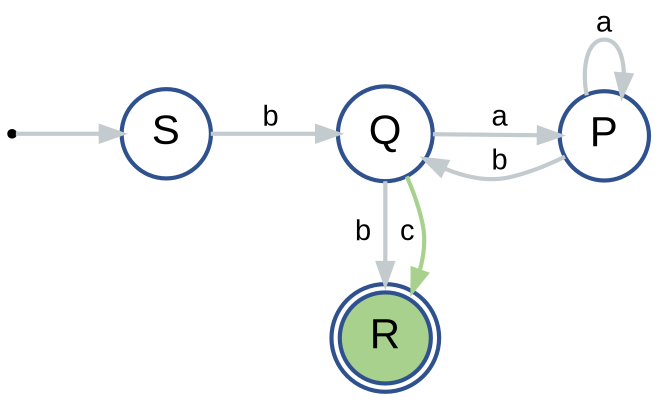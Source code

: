 digraph G {

  graph [
    forcelabels=true;
    bgcolor = white,
    fontsize = 20,
    style = "filled",
    rankdir = LR,
    overlap = false;
    splines = true,
    ranksep = 0.7,
    nodesep = 0.35,
  ];
  
  node [
    style = "solid,bold,filled",
    fontsize = 20,
    shape=circle,
    fontname = "Arial",
    color = "#2f528f",
    fillcolor=white,
  ];
  
  edge [
    style = "solid,bold",
    fontsize = 14,
    fontcolor = black,
    fontname = "Arial",
    color = "#c3cbcf",
    labelfloat = false,
    labeldistance = 0.5,
    labelangle = 90
    arrowhead = normal
  ];
  

  # NODES

  o [style=solid,color=black,fillcolor=black,shape=point];

  P;

  Q;

  R[shape = doublecircle,fillcolor="#a9d18e"];

  S;

  # TRANSITIONS

  o -> S;

  P -> P [label = a];

  Q -> P [label = a];

  P -> Q [label = b];

  S -> Q [label = b];

  {rank=same

  Q -> R [color="#a9d18e",label = c];

  Q -> R [label = b];

  }

}
